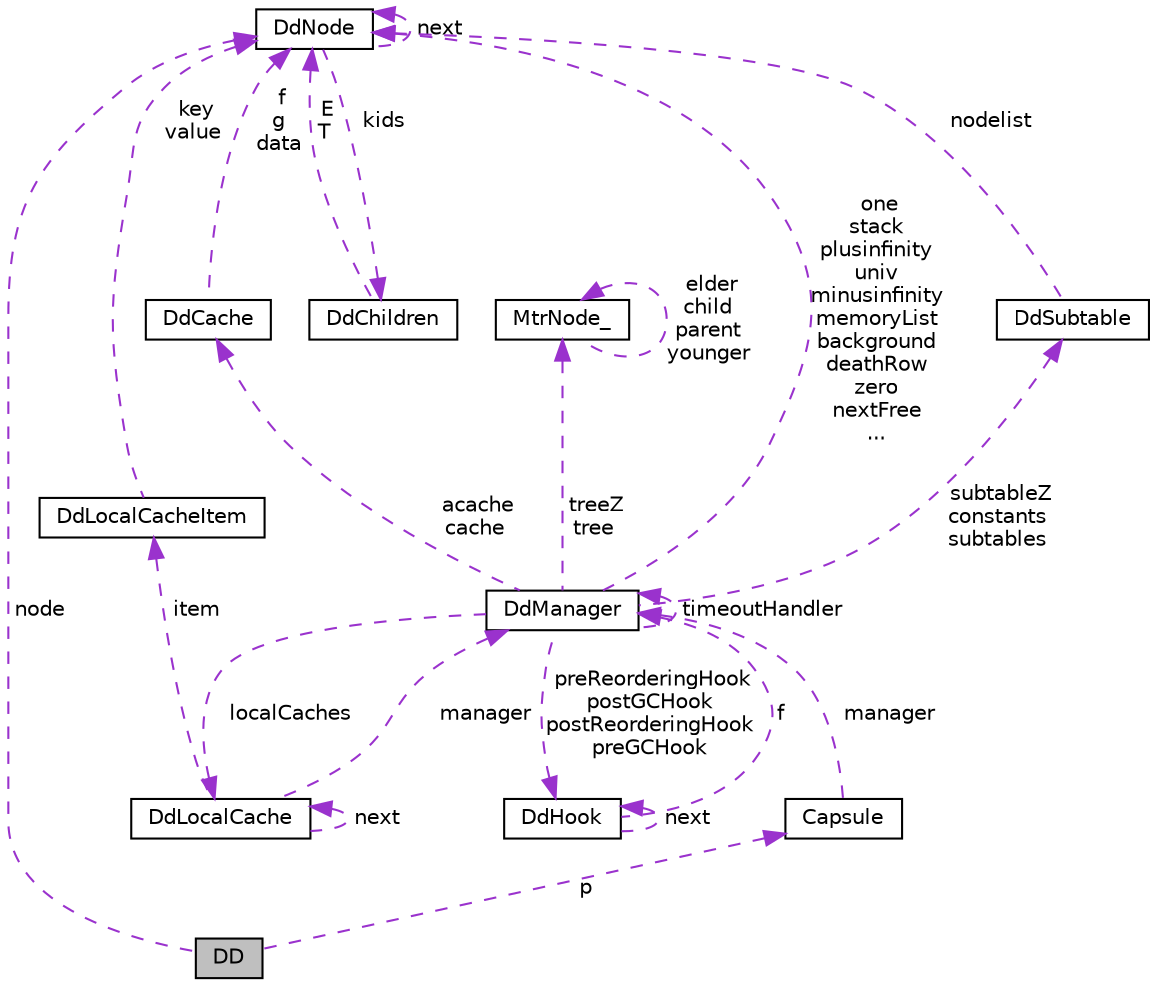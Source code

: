 digraph "DD"
{
 // LATEX_PDF_SIZE
  edge [fontname="Helvetica",fontsize="10",labelfontname="Helvetica",labelfontsize="10"];
  node [fontname="Helvetica",fontsize="10",shape=record];
  Node1 [label="DD",height=0.2,width=0.4,color="black", fillcolor="grey75", style="filled", fontcolor="black",tooltip="Base class for all decision diagrams in CUDD."];
  Node2 -> Node1 [dir="back",color="darkorchid3",fontsize="10",style="dashed",label=" p" ,fontname="Helvetica"];
  Node2 [label="Capsule",height=0.2,width=0.4,color="black", fillcolor="white", style="filled",URL="$classCapsule.html",tooltip="Class for reference counting of CUDD managers."];
  Node3 -> Node2 [dir="back",color="darkorchid3",fontsize="10",style="dashed",label=" manager" ,fontname="Helvetica"];
  Node3 [label="DdManager",height=0.2,width=0.4,color="black", fillcolor="white", style="filled",URL="$structDdManager.html",tooltip="Specialized DD symbol table."];
  Node3 -> Node3 [dir="back",color="darkorchid3",fontsize="10",style="dashed",label=" timeoutHandler" ,fontname="Helvetica"];
  Node4 -> Node3 [dir="back",color="darkorchid3",fontsize="10",style="dashed",label=" localCaches" ,fontname="Helvetica"];
  Node4 [label="DdLocalCache",height=0.2,width=0.4,color="black", fillcolor="white", style="filled",URL="$structDdLocalCache.html",tooltip="Local cache."];
  Node4 -> Node4 [dir="back",color="darkorchid3",fontsize="10",style="dashed",label=" next" ,fontname="Helvetica"];
  Node3 -> Node4 [dir="back",color="darkorchid3",fontsize="10",style="dashed",label=" manager" ,fontname="Helvetica"];
  Node5 -> Node4 [dir="back",color="darkorchid3",fontsize="10",style="dashed",label=" item" ,fontname="Helvetica"];
  Node5 [label="DdLocalCacheItem",height=0.2,width=0.4,color="black", fillcolor="white", style="filled",URL="$structDdLocalCacheItem.html",tooltip="Generic local cache item."];
  Node6 -> Node5 [dir="back",color="darkorchid3",fontsize="10",style="dashed",label=" key\nvalue" ,fontname="Helvetica"];
  Node6 [label="DdNode",height=0.2,width=0.4,color="black", fillcolor="white", style="filled",URL="$structDdNode.html",tooltip="Decision diagram node."];
  Node7 -> Node6 [dir="back",color="darkorchid3",fontsize="10",style="dashed",label=" kids" ,fontname="Helvetica"];
  Node7 [label="DdChildren",height=0.2,width=0.4,color="black", fillcolor="white", style="filled",URL="$structDdChildren.html",tooltip="The two children of a non-terminal node."];
  Node6 -> Node7 [dir="back",color="darkorchid3",fontsize="10",style="dashed",label=" E\nT" ,fontname="Helvetica"];
  Node6 -> Node6 [dir="back",color="darkorchid3",fontsize="10",style="dashed",label=" next" ,fontname="Helvetica"];
  Node8 -> Node3 [dir="back",color="darkorchid3",fontsize="10",style="dashed",label=" subtableZ\nconstants\nsubtables" ,fontname="Helvetica"];
  Node8 [label="DdSubtable",height=0.2,width=0.4,color="black", fillcolor="white", style="filled",URL="$structDdSubtable.html",tooltip="Subtable for one index."];
  Node6 -> Node8 [dir="back",color="darkorchid3",fontsize="10",style="dashed",label=" nodelist" ,fontname="Helvetica"];
  Node9 -> Node3 [dir="back",color="darkorchid3",fontsize="10",style="dashed",label=" treeZ\ntree" ,fontname="Helvetica"];
  Node9 [label="MtrNode_",height=0.2,width=0.4,color="black", fillcolor="white", style="filled",URL="$structMtrNode__.html",tooltip="multi-way tree node."];
  Node9 -> Node9 [dir="back",color="darkorchid3",fontsize="10",style="dashed",label=" elder\nchild\nparent\nyounger" ,fontname="Helvetica"];
  Node10 -> Node3 [dir="back",color="darkorchid3",fontsize="10",style="dashed",label=" acache\ncache" ,fontname="Helvetica"];
  Node10 [label="DdCache",height=0.2,width=0.4,color="black", fillcolor="white", style="filled",URL="$structDdCache.html",tooltip="Computed table."];
  Node6 -> Node10 [dir="back",color="darkorchid3",fontsize="10",style="dashed",label=" f\ng\ndata" ,fontname="Helvetica"];
  Node6 -> Node3 [dir="back",color="darkorchid3",fontsize="10",style="dashed",label=" one\nstack\nplusinfinity\nuniv\nminusinfinity\nmemoryList\nbackground\ndeathRow\nzero\nnextFree\n..." ,fontname="Helvetica"];
  Node11 -> Node3 [dir="back",color="darkorchid3",fontsize="10",style="dashed",label=" preReorderingHook\npostGCHook\npostReorderingHook\npreGCHook" ,fontname="Helvetica"];
  Node11 [label="DdHook",height=0.2,width=0.4,color="black", fillcolor="white", style="filled",URL="$structDdHook.html",tooltip="CUDD hook."];
  Node3 -> Node11 [dir="back",color="darkorchid3",fontsize="10",style="dashed",label=" f" ,fontname="Helvetica"];
  Node11 -> Node11 [dir="back",color="darkorchid3",fontsize="10",style="dashed",label=" next" ,fontname="Helvetica"];
  Node6 -> Node1 [dir="back",color="darkorchid3",fontsize="10",style="dashed",label=" node" ,fontname="Helvetica"];
}
